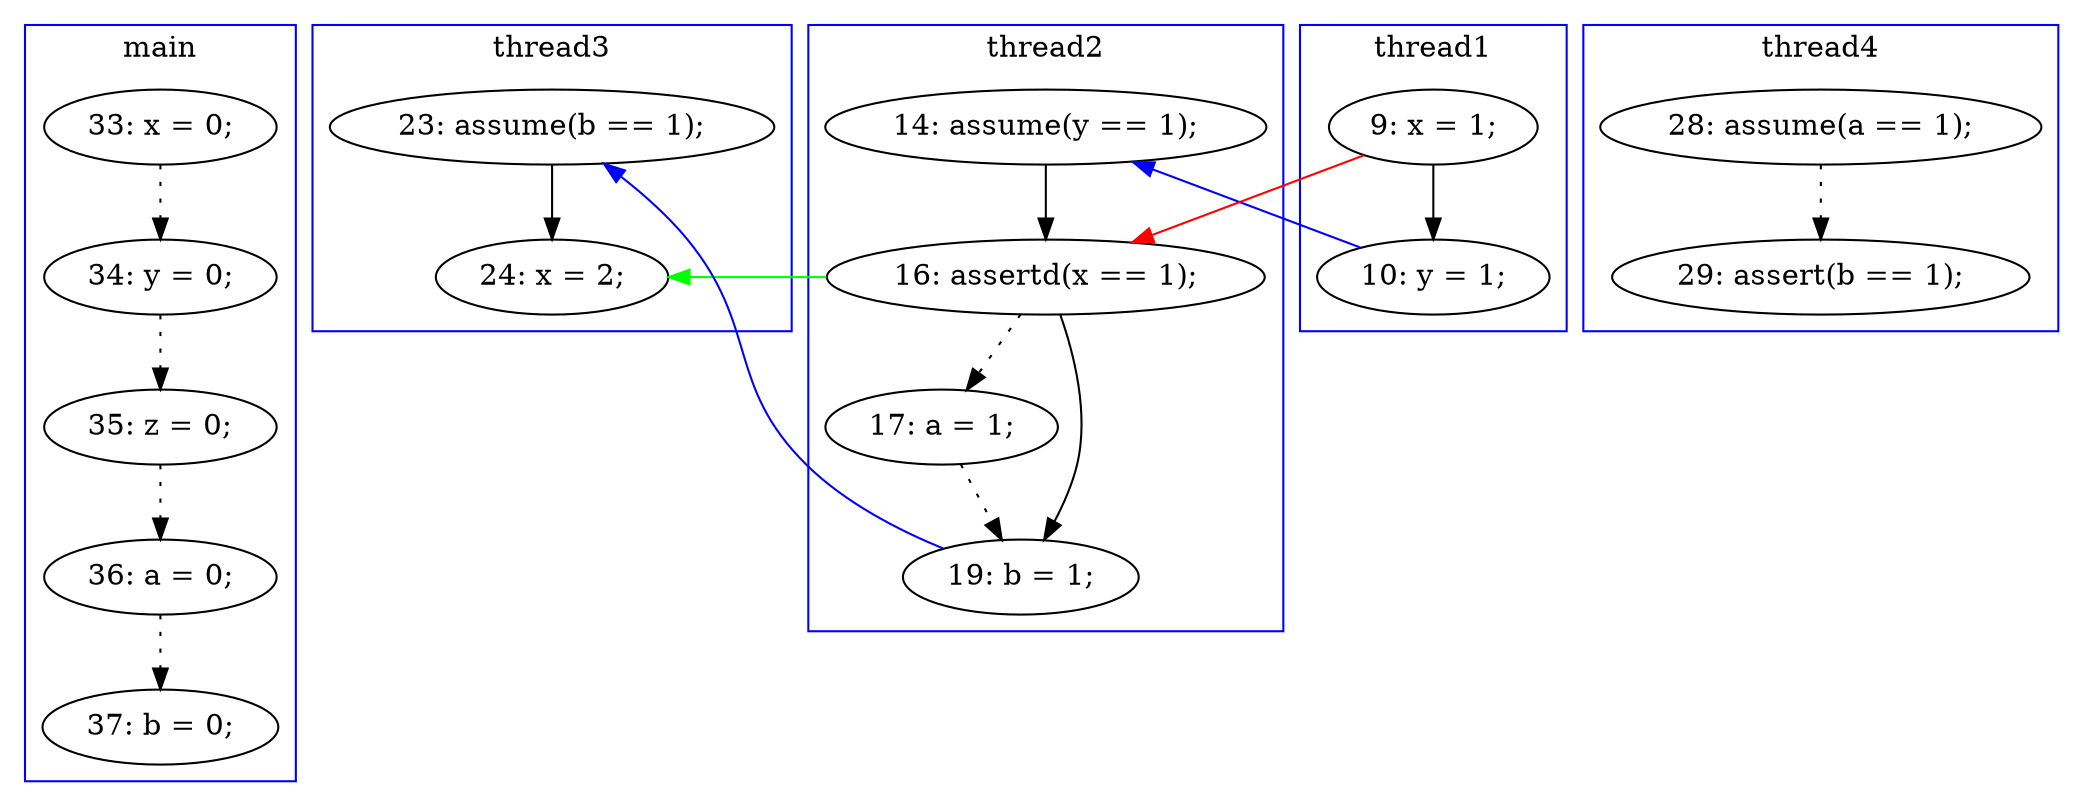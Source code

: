 digraph ProofObject {
	5 -> 6 [style = dotted, color = black]
	18 -> 19 [style = dotted, color = black]
	18 -> 25 [color = Green, constraint = false]
	31 -> 33 [style = dotted, color = black]
	22 -> 25 [color = Black]
	11 -> 17 [color = Blue, constraint = false]
	10 -> 11 [color = Black]
	18 -> 20 [color = Black]
	2 -> 3 [style = dotted, color = black]
	19 -> 20 [style = dotted, color = black]
	17 -> 18 [color = Black]
	4 -> 5 [style = dotted, color = black]
	10 -> 18 [color = Red, constraint = false]
	3 -> 4 [style = dotted, color = black]
	20 -> 22 [color = Blue, constraint = false]
	subgraph cluster4 {
		label = thread4
		color = blue
		33  [label = "29: assert(b == 1);"]
		31  [label = "28: assume(a == 1);"]
	}
	subgraph cluster0 {
		label = main
		color = blue
		3  [label = "34: y = 0;"]
		2  [label = "33: x = 0;"]
		4  [label = "35: z = 0;"]
		6  [label = "37: b = 0;"]
		5  [label = "36: a = 0;"]
	}
	subgraph cluster3 {
		label = thread3
		color = blue
		25  [label = "24: x = 2;"]
		22  [label = "23: assume(b == 1);"]
	}
	subgraph cluster2 {
		label = thread2
		color = blue
		20  [label = "19: b = 1;"]
		18  [label = "16: assertd(x == 1);"]
		19  [label = "17: a = 1;"]
		17  [label = "14: assume(y == 1);"]
	}
	subgraph cluster1 {
		label = thread1
		color = blue
		10  [label = "9: x = 1;"]
		11  [label = "10: y = 1;"]
	}
}